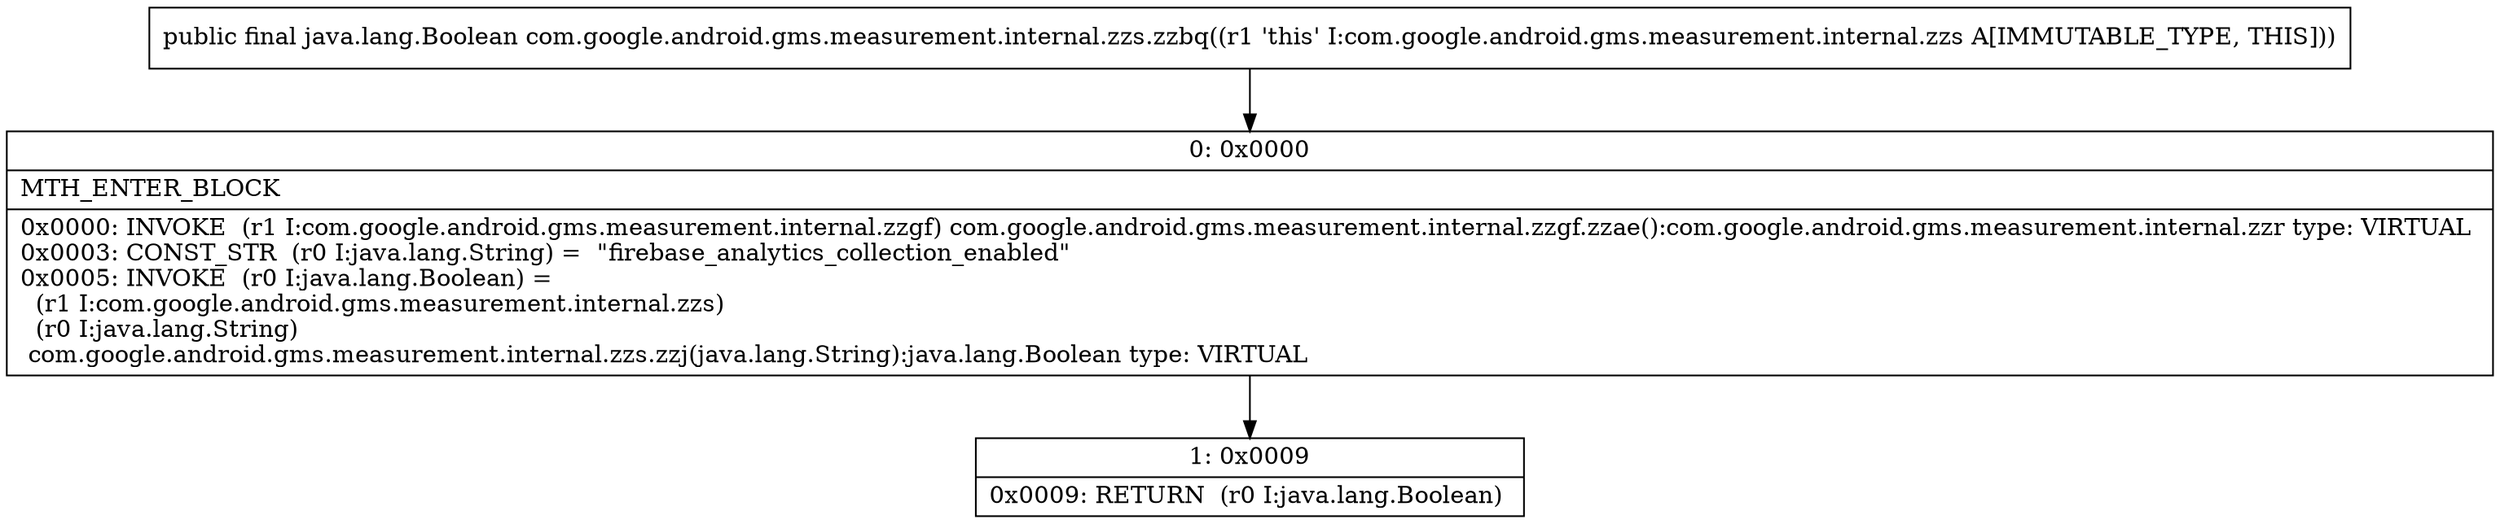 digraph "CFG forcom.google.android.gms.measurement.internal.zzs.zzbq()Ljava\/lang\/Boolean;" {
Node_0 [shape=record,label="{0\:\ 0x0000|MTH_ENTER_BLOCK\l|0x0000: INVOKE  (r1 I:com.google.android.gms.measurement.internal.zzgf) com.google.android.gms.measurement.internal.zzgf.zzae():com.google.android.gms.measurement.internal.zzr type: VIRTUAL \l0x0003: CONST_STR  (r0 I:java.lang.String) =  \"firebase_analytics_collection_enabled\" \l0x0005: INVOKE  (r0 I:java.lang.Boolean) = \l  (r1 I:com.google.android.gms.measurement.internal.zzs)\l  (r0 I:java.lang.String)\l com.google.android.gms.measurement.internal.zzs.zzj(java.lang.String):java.lang.Boolean type: VIRTUAL \l}"];
Node_1 [shape=record,label="{1\:\ 0x0009|0x0009: RETURN  (r0 I:java.lang.Boolean) \l}"];
MethodNode[shape=record,label="{public final java.lang.Boolean com.google.android.gms.measurement.internal.zzs.zzbq((r1 'this' I:com.google.android.gms.measurement.internal.zzs A[IMMUTABLE_TYPE, THIS])) }"];
MethodNode -> Node_0;
Node_0 -> Node_1;
}

